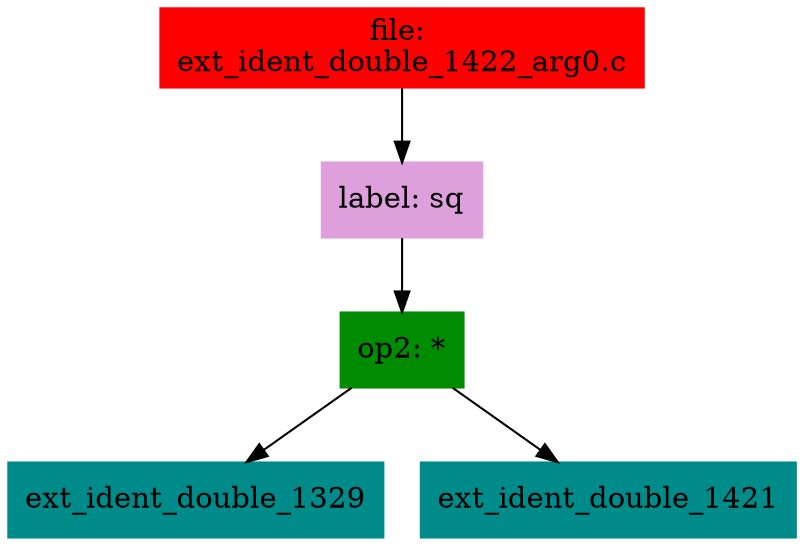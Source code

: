 digraph G {
node [shape=box]

0 [label="file: 
ext_ident_double_1422_arg0.c",color=red, style=filled]
1 [label="label: sq",color=plum, style=filled]
0 -> 1
2 [label="op2: *",color=green4, style=filled]
1 -> 2
3 [label="ext_ident_double_1329",color=cyan4, style=filled]
2 -> 3
2619 [label="ext_ident_double_1421",color=cyan4, style=filled]
2 -> 2619


}

